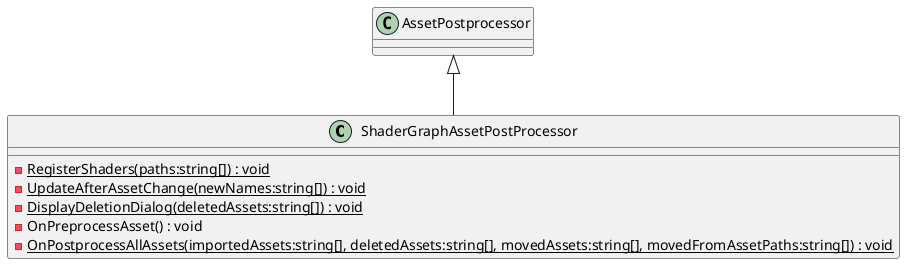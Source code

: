 @startuml
class ShaderGraphAssetPostProcessor {
    {static} - RegisterShaders(paths:string[]) : void
    {static} - UpdateAfterAssetChange(newNames:string[]) : void
    {static} - DisplayDeletionDialog(deletedAssets:string[]) : void
    - OnPreprocessAsset() : void
    {static} - OnPostprocessAllAssets(importedAssets:string[], deletedAssets:string[], movedAssets:string[], movedFromAssetPaths:string[]) : void
}
AssetPostprocessor <|-- ShaderGraphAssetPostProcessor
@enduml
